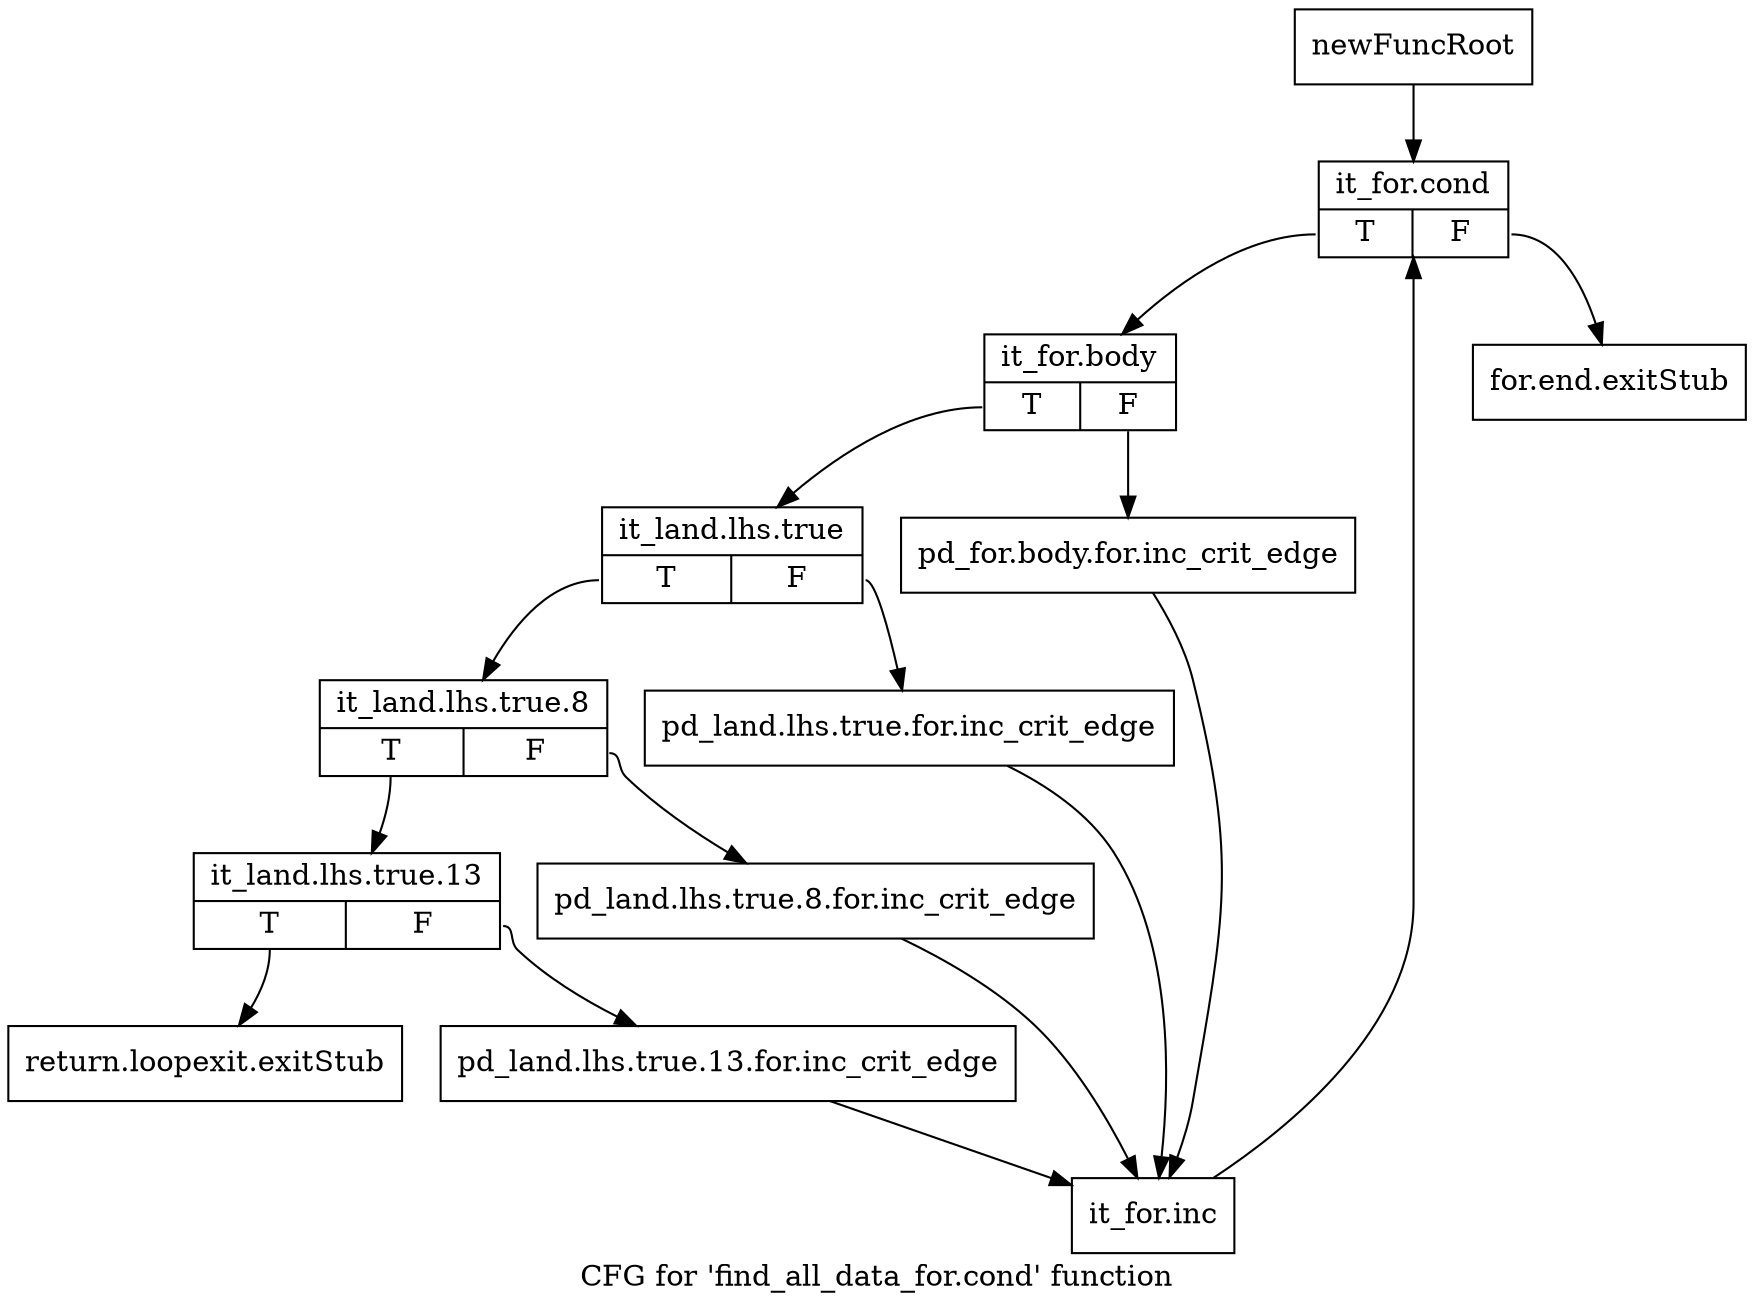 digraph "CFG for 'find_all_data_for.cond' function" {
	label="CFG for 'find_all_data_for.cond' function";

	Node0x40afb70 [shape=record,label="{newFuncRoot}"];
	Node0x40afb70 -> Node0x40afc60;
	Node0x40afbc0 [shape=record,label="{for.end.exitStub}"];
	Node0x40afc10 [shape=record,label="{return.loopexit.exitStub}"];
	Node0x40afc60 [shape=record,label="{it_for.cond|{<s0>T|<s1>F}}"];
	Node0x40afc60:s0 -> Node0x40afcb0;
	Node0x40afc60:s1 -> Node0x40afbc0;
	Node0x40afcb0 [shape=record,label="{it_for.body|{<s0>T|<s1>F}}"];
	Node0x40afcb0:s0 -> Node0x40afd50;
	Node0x40afcb0:s1 -> Node0x40afd00;
	Node0x40afd00 [shape=record,label="{pd_for.body.for.inc_crit_edge}"];
	Node0x40afd00 -> Node0x40aff30;
	Node0x40afd50 [shape=record,label="{it_land.lhs.true|{<s0>T|<s1>F}}"];
	Node0x40afd50:s0 -> Node0x40afdf0;
	Node0x40afd50:s1 -> Node0x40afda0;
	Node0x40afda0 [shape=record,label="{pd_land.lhs.true.for.inc_crit_edge}"];
	Node0x40afda0 -> Node0x40aff30;
	Node0x40afdf0 [shape=record,label="{it_land.lhs.true.8|{<s0>T|<s1>F}}"];
	Node0x40afdf0:s0 -> Node0x40afe90;
	Node0x40afdf0:s1 -> Node0x40afe40;
	Node0x40afe40 [shape=record,label="{pd_land.lhs.true.8.for.inc_crit_edge}"];
	Node0x40afe40 -> Node0x40aff30;
	Node0x40afe90 [shape=record,label="{it_land.lhs.true.13|{<s0>T|<s1>F}}"];
	Node0x40afe90:s0 -> Node0x40afc10;
	Node0x40afe90:s1 -> Node0x40afee0;
	Node0x40afee0 [shape=record,label="{pd_land.lhs.true.13.for.inc_crit_edge}"];
	Node0x40afee0 -> Node0x40aff30;
	Node0x40aff30 [shape=record,label="{it_for.inc}"];
	Node0x40aff30 -> Node0x40afc60;
}
